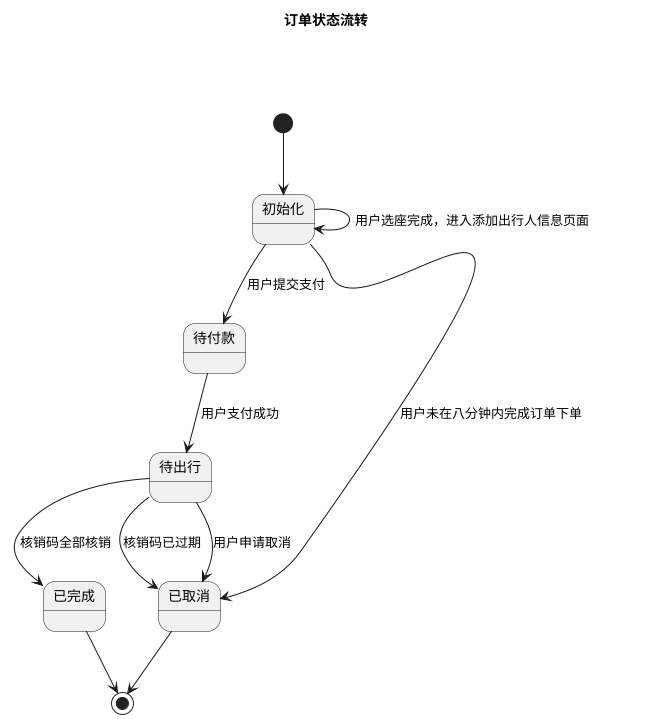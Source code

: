 ﻿@startuml
title 订单状态流转
[*] --> 初始化
初始化 -> 初始化 : 用户选座完成，进入添加出行人信息页面
初始化 --> 待付款 : 用户提交支付
待付款 --> 待出行 : 用户支付成功
初始化 --> 已取消 : 用户未在八分钟内完成订单下单
待出行 --> 已取消 : 用户申请取消
待出行 --> 已取消 : 核销码已过期
已取消 --> [*]
待出行 --> 已完成 : 核销码全部核销
已完成 --> [*]
@enduml